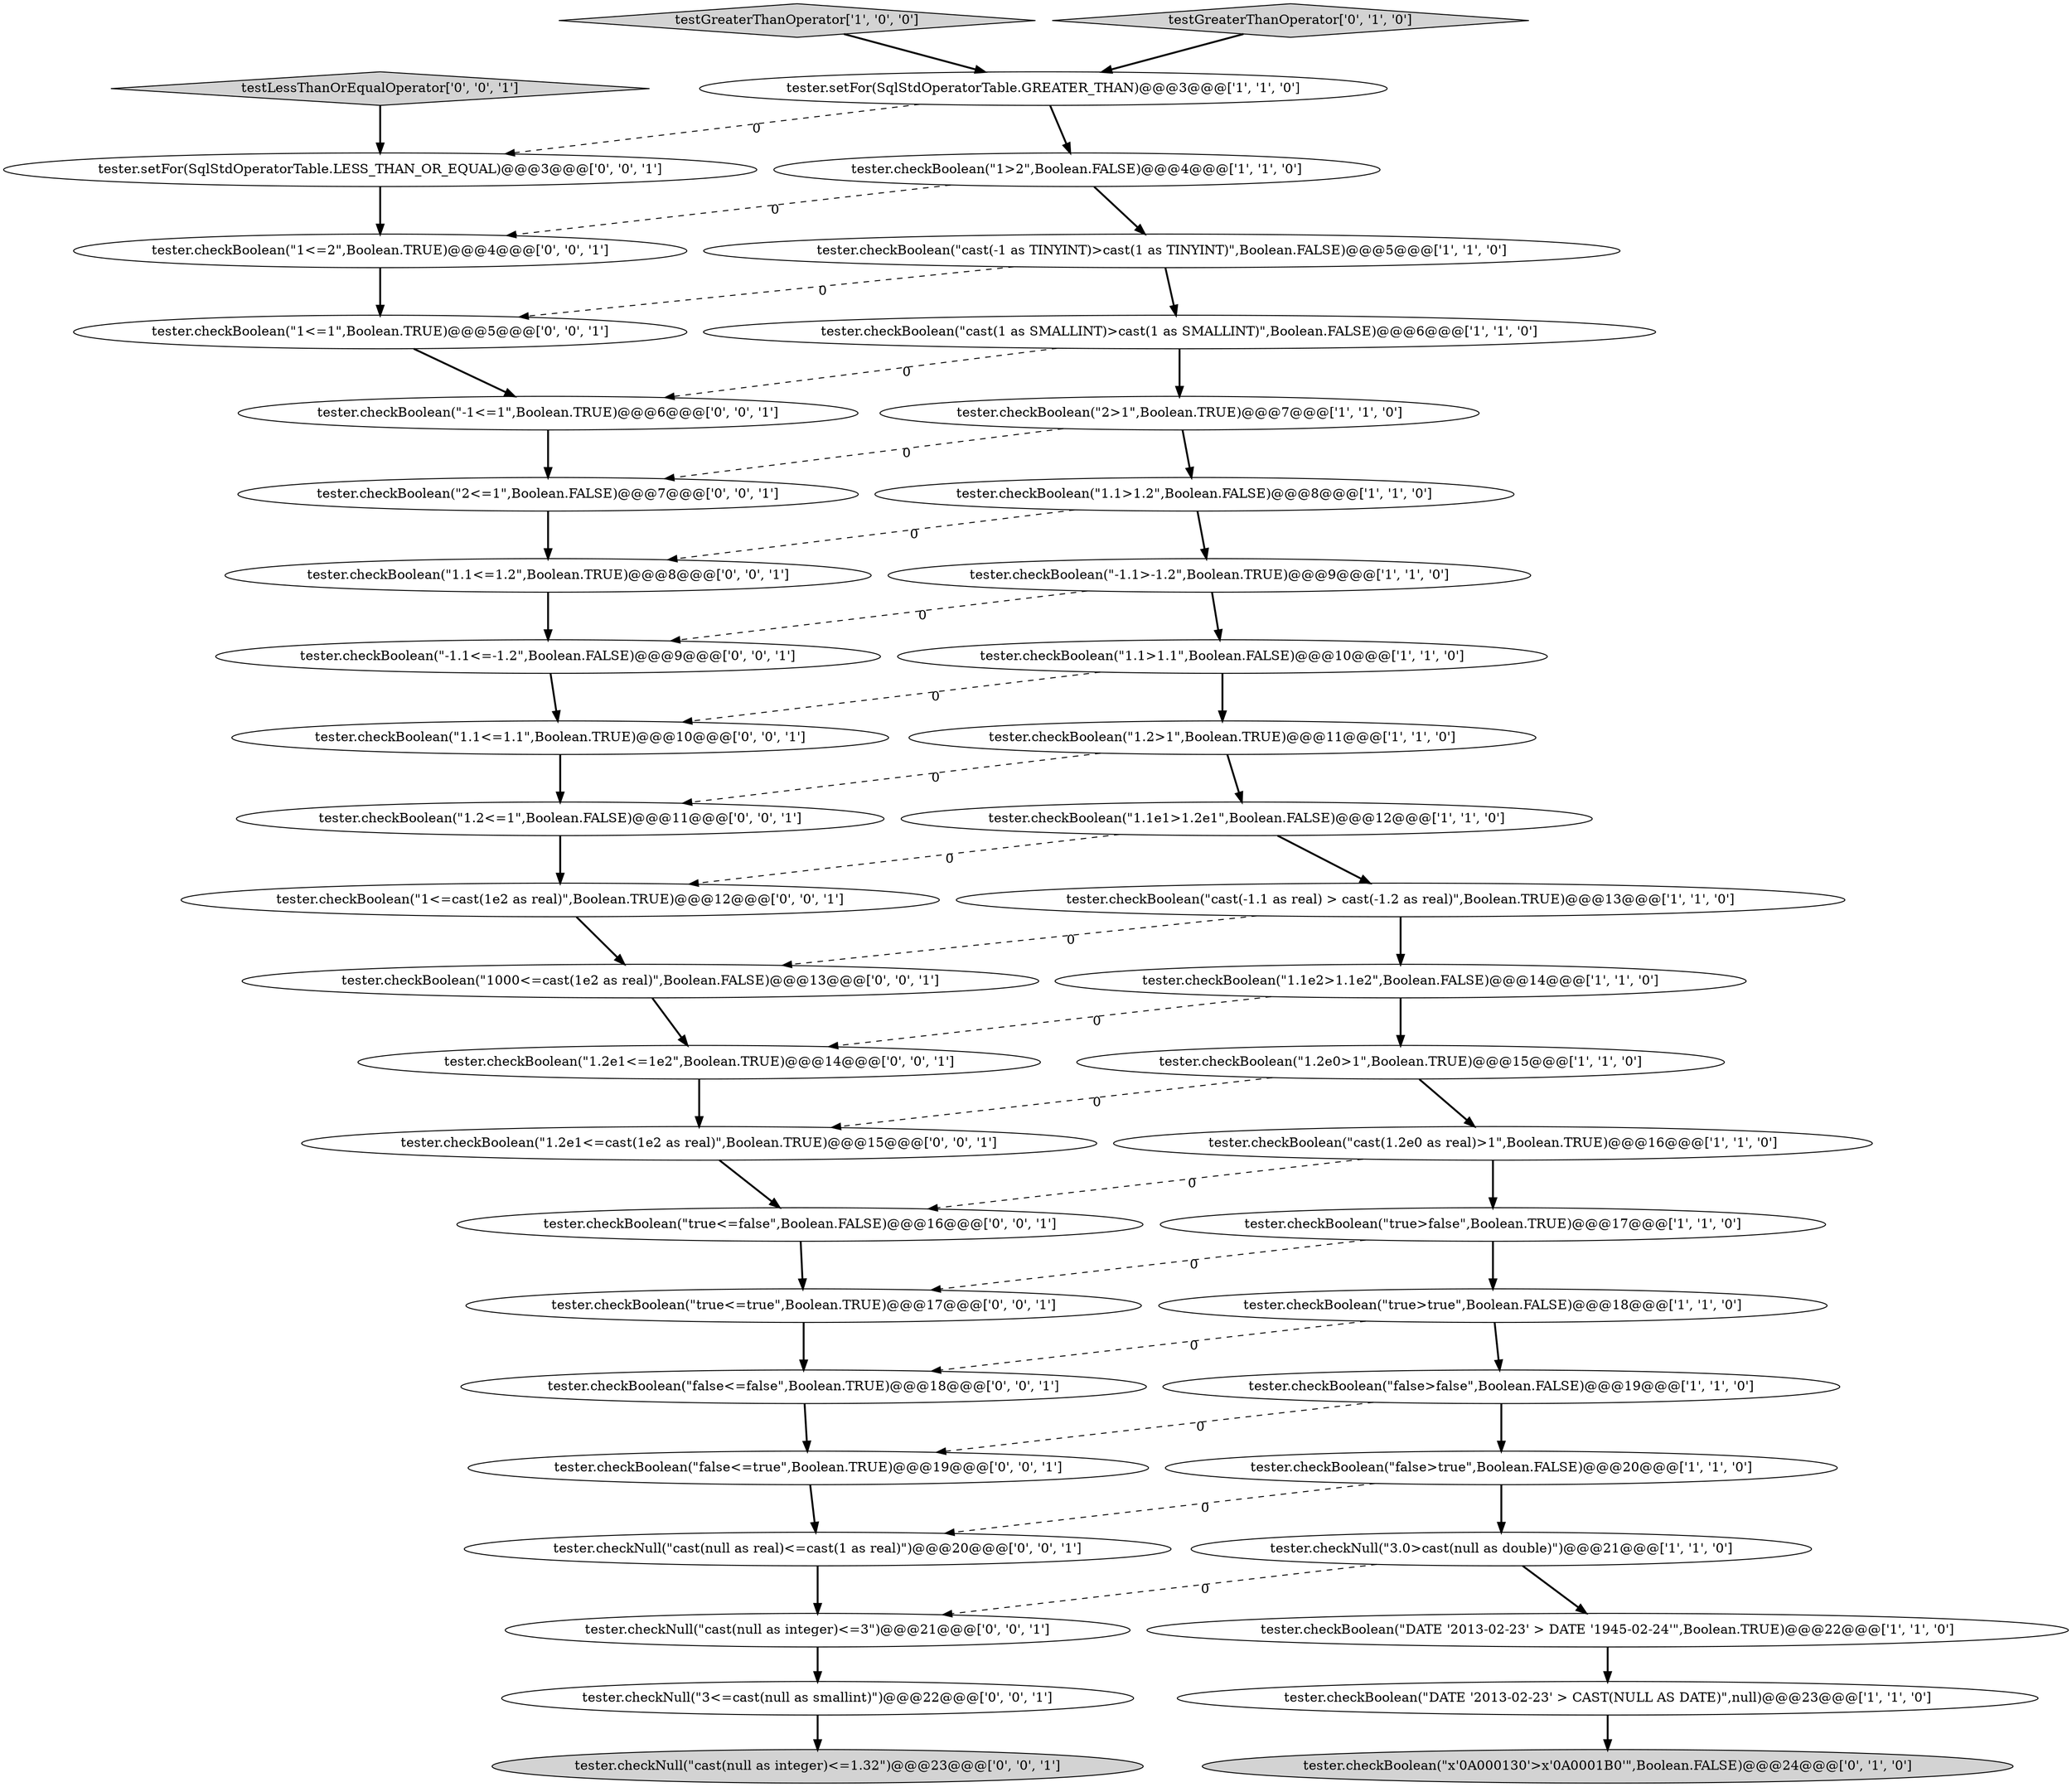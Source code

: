 digraph {
5 [style = filled, label = "tester.checkBoolean(\"1.1e1>1.2e1\",Boolean.FALSE)@@@12@@@['1', '1', '0']", fillcolor = white, shape = ellipse image = "AAA0AAABBB1BBB"];
8 [style = filled, label = "tester.checkBoolean(\"1.1>1.2\",Boolean.FALSE)@@@8@@@['1', '1', '0']", fillcolor = white, shape = ellipse image = "AAA0AAABBB1BBB"];
37 [style = filled, label = "tester.checkBoolean(\"1.2e1<=cast(1e2 as real)\",Boolean.TRUE)@@@15@@@['0', '0', '1']", fillcolor = white, shape = ellipse image = "AAA0AAABBB3BBB"];
35 [style = filled, label = "tester.checkBoolean(\"1.1<=1.1\",Boolean.TRUE)@@@10@@@['0', '0', '1']", fillcolor = white, shape = ellipse image = "AAA0AAABBB3BBB"];
41 [style = filled, label = "tester.checkBoolean(\"1000<=cast(1e2 as real)\",Boolean.FALSE)@@@13@@@['0', '0', '1']", fillcolor = white, shape = ellipse image = "AAA0AAABBB3BBB"];
0 [style = filled, label = "tester.checkNull(\"3.0>cast(null as double)\")@@@21@@@['1', '1', '0']", fillcolor = white, shape = ellipse image = "AAA0AAABBB1BBB"];
36 [style = filled, label = "tester.checkNull(\"cast(null as integer)<=3\")@@@21@@@['0', '0', '1']", fillcolor = white, shape = ellipse image = "AAA0AAABBB3BBB"];
2 [style = filled, label = "tester.checkBoolean(\"1>2\",Boolean.FALSE)@@@4@@@['1', '1', '0']", fillcolor = white, shape = ellipse image = "AAA0AAABBB1BBB"];
45 [style = filled, label = "tester.checkBoolean(\"true<=false\",Boolean.FALSE)@@@16@@@['0', '0', '1']", fillcolor = white, shape = ellipse image = "AAA0AAABBB3BBB"];
28 [style = filled, label = "tester.checkNull(\"3<=cast(null as smallint)\")@@@22@@@['0', '0', '1']", fillcolor = white, shape = ellipse image = "AAA0AAABBB3BBB"];
18 [style = filled, label = "tester.checkBoolean(\"1.2>1\",Boolean.TRUE)@@@11@@@['1', '1', '0']", fillcolor = white, shape = ellipse image = "AAA0AAABBB1BBB"];
42 [style = filled, label = "tester.checkNull(\"cast(null as integer)<=1.32\")@@@23@@@['0', '0', '1']", fillcolor = lightgray, shape = ellipse image = "AAA0AAABBB3BBB"];
33 [style = filled, label = "tester.checkNull(\"cast(null as real)<=cast(1 as real)\")@@@20@@@['0', '0', '1']", fillcolor = white, shape = ellipse image = "AAA0AAABBB3BBB"];
44 [style = filled, label = "testLessThanOrEqualOperator['0', '0', '1']", fillcolor = lightgray, shape = diamond image = "AAA0AAABBB3BBB"];
20 [style = filled, label = "testGreaterThanOperator['1', '0', '0']", fillcolor = lightgray, shape = diamond image = "AAA0AAABBB1BBB"];
29 [style = filled, label = "tester.checkBoolean(\"1<=1\",Boolean.TRUE)@@@5@@@['0', '0', '1']", fillcolor = white, shape = ellipse image = "AAA0AAABBB3BBB"];
3 [style = filled, label = "tester.setFor(SqlStdOperatorTable.GREATER_THAN)@@@3@@@['1', '1', '0']", fillcolor = white, shape = ellipse image = "AAA0AAABBB1BBB"];
14 [style = filled, label = "tester.checkBoolean(\"DATE '2013-02-23' > CAST(NULL AS DATE)\",null)@@@23@@@['1', '1', '0']", fillcolor = white, shape = ellipse image = "AAA0AAABBB1BBB"];
15 [style = filled, label = "tester.checkBoolean(\"false>true\",Boolean.FALSE)@@@20@@@['1', '1', '0']", fillcolor = white, shape = ellipse image = "AAA0AAABBB1BBB"];
17 [style = filled, label = "tester.checkBoolean(\"cast(1 as SMALLINT)>cast(1 as SMALLINT)\",Boolean.FALSE)@@@6@@@['1', '1', '0']", fillcolor = white, shape = ellipse image = "AAA0AAABBB1BBB"];
30 [style = filled, label = "tester.checkBoolean(\"1<=cast(1e2 as real)\",Boolean.TRUE)@@@12@@@['0', '0', '1']", fillcolor = white, shape = ellipse image = "AAA0AAABBB3BBB"];
6 [style = filled, label = "tester.checkBoolean(\"-1.1>-1.2\",Boolean.TRUE)@@@9@@@['1', '1', '0']", fillcolor = white, shape = ellipse image = "AAA0AAABBB1BBB"];
25 [style = filled, label = "tester.checkBoolean(\"1.2<=1\",Boolean.FALSE)@@@11@@@['0', '0', '1']", fillcolor = white, shape = ellipse image = "AAA0AAABBB3BBB"];
26 [style = filled, label = "tester.checkBoolean(\"1.2e1<=1e2\",Boolean.TRUE)@@@14@@@['0', '0', '1']", fillcolor = white, shape = ellipse image = "AAA0AAABBB3BBB"];
4 [style = filled, label = "tester.checkBoolean(\"2>1\",Boolean.TRUE)@@@7@@@['1', '1', '0']", fillcolor = white, shape = ellipse image = "AAA0AAABBB1BBB"];
39 [style = filled, label = "tester.checkBoolean(\"false<=false\",Boolean.TRUE)@@@18@@@['0', '0', '1']", fillcolor = white, shape = ellipse image = "AAA0AAABBB3BBB"];
23 [style = filled, label = "tester.checkBoolean(\"x'0A000130'>x'0A0001B0'\",Boolean.FALSE)@@@24@@@['0', '1', '0']", fillcolor = lightgray, shape = ellipse image = "AAA1AAABBB2BBB"];
31 [style = filled, label = "tester.checkBoolean(\"1<=2\",Boolean.TRUE)@@@4@@@['0', '0', '1']", fillcolor = white, shape = ellipse image = "AAA0AAABBB3BBB"];
21 [style = filled, label = "tester.checkBoolean(\"cast(-1 as TINYINT)>cast(1 as TINYINT)\",Boolean.FALSE)@@@5@@@['1', '1', '0']", fillcolor = white, shape = ellipse image = "AAA0AAABBB1BBB"];
10 [style = filled, label = "tester.checkBoolean(\"cast(1.2e0 as real)>1\",Boolean.TRUE)@@@16@@@['1', '1', '0']", fillcolor = white, shape = ellipse image = "AAA0AAABBB1BBB"];
19 [style = filled, label = "tester.checkBoolean(\"true>true\",Boolean.FALSE)@@@18@@@['1', '1', '0']", fillcolor = white, shape = ellipse image = "AAA0AAABBB1BBB"];
27 [style = filled, label = "tester.checkBoolean(\"true<=true\",Boolean.TRUE)@@@17@@@['0', '0', '1']", fillcolor = white, shape = ellipse image = "AAA0AAABBB3BBB"];
34 [style = filled, label = "tester.checkBoolean(\"2<=1\",Boolean.FALSE)@@@7@@@['0', '0', '1']", fillcolor = white, shape = ellipse image = "AAA0AAABBB3BBB"];
7 [style = filled, label = "tester.checkBoolean(\"cast(-1.1 as real) > cast(-1.2 as real)\",Boolean.TRUE)@@@13@@@['1', '1', '0']", fillcolor = white, shape = ellipse image = "AAA0AAABBB1BBB"];
22 [style = filled, label = "testGreaterThanOperator['0', '1', '0']", fillcolor = lightgray, shape = diamond image = "AAA0AAABBB2BBB"];
38 [style = filled, label = "tester.setFor(SqlStdOperatorTable.LESS_THAN_OR_EQUAL)@@@3@@@['0', '0', '1']", fillcolor = white, shape = ellipse image = "AAA0AAABBB3BBB"];
9 [style = filled, label = "tester.checkBoolean(\"DATE '2013-02-23' > DATE '1945-02-24'\",Boolean.TRUE)@@@22@@@['1', '1', '0']", fillcolor = white, shape = ellipse image = "AAA0AAABBB1BBB"];
13 [style = filled, label = "tester.checkBoolean(\"false>false\",Boolean.FALSE)@@@19@@@['1', '1', '0']", fillcolor = white, shape = ellipse image = "AAA0AAABBB1BBB"];
1 [style = filled, label = "tester.checkBoolean(\"true>false\",Boolean.TRUE)@@@17@@@['1', '1', '0']", fillcolor = white, shape = ellipse image = "AAA0AAABBB1BBB"];
16 [style = filled, label = "tester.checkBoolean(\"1.2e0>1\",Boolean.TRUE)@@@15@@@['1', '1', '0']", fillcolor = white, shape = ellipse image = "AAA0AAABBB1BBB"];
32 [style = filled, label = "tester.checkBoolean(\"-1.1<=-1.2\",Boolean.FALSE)@@@9@@@['0', '0', '1']", fillcolor = white, shape = ellipse image = "AAA0AAABBB3BBB"];
40 [style = filled, label = "tester.checkBoolean(\"-1<=1\",Boolean.TRUE)@@@6@@@['0', '0', '1']", fillcolor = white, shape = ellipse image = "AAA0AAABBB3BBB"];
11 [style = filled, label = "tester.checkBoolean(\"1.1>1.1\",Boolean.FALSE)@@@10@@@['1', '1', '0']", fillcolor = white, shape = ellipse image = "AAA0AAABBB1BBB"];
24 [style = filled, label = "tester.checkBoolean(\"false<=true\",Boolean.TRUE)@@@19@@@['0', '0', '1']", fillcolor = white, shape = ellipse image = "AAA0AAABBB3BBB"];
43 [style = filled, label = "tester.checkBoolean(\"1.1<=1.2\",Boolean.TRUE)@@@8@@@['0', '0', '1']", fillcolor = white, shape = ellipse image = "AAA0AAABBB3BBB"];
12 [style = filled, label = "tester.checkBoolean(\"1.1e2>1.1e2\",Boolean.FALSE)@@@14@@@['1', '1', '0']", fillcolor = white, shape = ellipse image = "AAA0AAABBB1BBB"];
12->26 [style = dashed, label="0"];
13->15 [style = bold, label=""];
20->3 [style = bold, label=""];
27->39 [style = bold, label=""];
16->37 [style = dashed, label="0"];
3->38 [style = dashed, label="0"];
17->40 [style = dashed, label="0"];
43->32 [style = bold, label=""];
24->33 [style = bold, label=""];
3->2 [style = bold, label=""];
0->36 [style = dashed, label="0"];
6->11 [style = bold, label=""];
22->3 [style = bold, label=""];
6->32 [style = dashed, label="0"];
21->17 [style = bold, label=""];
18->5 [style = bold, label=""];
0->9 [style = bold, label=""];
8->43 [style = dashed, label="0"];
11->18 [style = bold, label=""];
4->8 [style = bold, label=""];
8->6 [style = bold, label=""];
16->10 [style = bold, label=""];
13->24 [style = dashed, label="0"];
19->13 [style = bold, label=""];
2->21 [style = bold, label=""];
30->41 [style = bold, label=""];
12->16 [style = bold, label=""];
18->25 [style = dashed, label="0"];
17->4 [style = bold, label=""];
44->38 [style = bold, label=""];
10->1 [style = bold, label=""];
2->31 [style = dashed, label="0"];
15->0 [style = bold, label=""];
32->35 [style = bold, label=""];
7->12 [style = bold, label=""];
41->26 [style = bold, label=""];
39->24 [style = bold, label=""];
1->27 [style = dashed, label="0"];
45->27 [style = bold, label=""];
28->42 [style = bold, label=""];
40->34 [style = bold, label=""];
7->41 [style = dashed, label="0"];
36->28 [style = bold, label=""];
9->14 [style = bold, label=""];
1->19 [style = bold, label=""];
38->31 [style = bold, label=""];
37->45 [style = bold, label=""];
14->23 [style = bold, label=""];
35->25 [style = bold, label=""];
5->30 [style = dashed, label="0"];
10->45 [style = dashed, label="0"];
19->39 [style = dashed, label="0"];
4->34 [style = dashed, label="0"];
31->29 [style = bold, label=""];
34->43 [style = bold, label=""];
26->37 [style = bold, label=""];
25->30 [style = bold, label=""];
33->36 [style = bold, label=""];
21->29 [style = dashed, label="0"];
11->35 [style = dashed, label="0"];
5->7 [style = bold, label=""];
15->33 [style = dashed, label="0"];
29->40 [style = bold, label=""];
}
